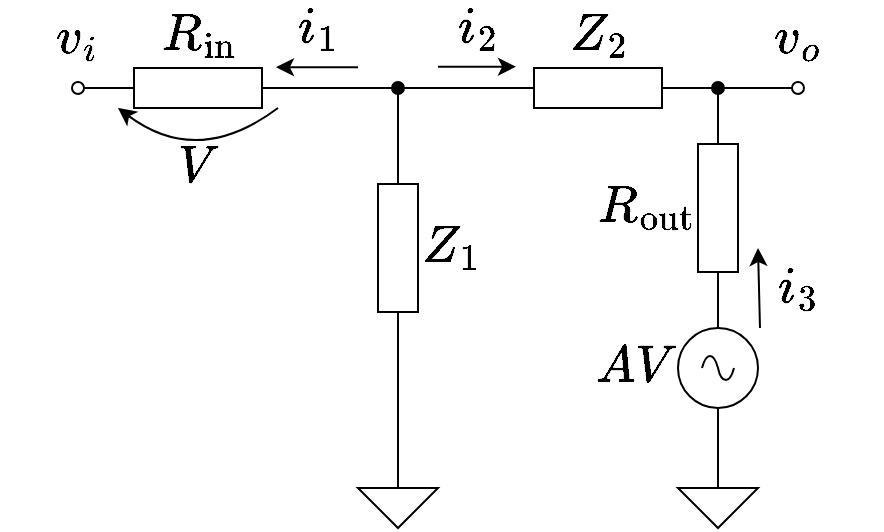 <mxfile>
    <diagram id="uaI4lO-ImyHIBD7eiqlP" name="Page-1">
        <mxGraphModel dx="435" dy="373" grid="1" gridSize="10" guides="1" tooltips="1" connect="1" arrows="1" fold="1" page="1" pageScale="1" pageWidth="850" pageHeight="1100" math="1" shadow="0">
            <root>
                <mxCell id="0"/>
                <mxCell id="1" parent="0"/>
                <mxCell id="2" value="" style="pointerEvents=1;verticalLabelPosition=bottom;shadow=0;dashed=0;align=center;html=1;verticalAlign=top;shape=mxgraph.electrical.signal_sources.signal_ground;" parent="1" vertex="1">
                    <mxGeometry x="180" y="390" width="40" height="30" as="geometry"/>
                </mxCell>
                <mxCell id="11" style="edgeStyle=orthogonalEdgeStyle;html=1;exitX=0;exitY=0.5;exitDx=0;exitDy=0;exitPerimeter=0;fontSize=22;endArrow=oval;endFill=1;" parent="1" source="3" edge="1">
                    <mxGeometry relative="1" as="geometry">
                        <mxPoint x="200" y="200" as="targetPoint"/>
                    </mxGeometry>
                </mxCell>
                <mxCell id="14" style="edgeStyle=orthogonalEdgeStyle;rounded=0;html=1;exitX=1;exitY=0.5;exitDx=0;exitDy=0;exitPerimeter=0;entryX=0.5;entryY=0;entryDx=0;entryDy=0;entryPerimeter=0;fontSize=22;endArrow=none;endFill=0;" parent="1" source="3" target="2" edge="1">
                    <mxGeometry relative="1" as="geometry"/>
                </mxCell>
                <mxCell id="3" value="$$Z_1$$" style="pointerEvents=1;verticalLabelPosition=middle;shadow=0;dashed=0;align=left;html=1;verticalAlign=middle;shape=mxgraph.electrical.resistors.resistor_1;direction=south;fontSize=22;labelPosition=right;" parent="1" vertex="1">
                    <mxGeometry x="190" y="230" width="20" height="100" as="geometry"/>
                </mxCell>
                <mxCell id="13" style="edgeStyle=orthogonalEdgeStyle;rounded=0;html=1;exitX=1;exitY=0.5;exitDx=0;exitDy=0;exitPerimeter=0;entryX=0;entryY=0.5;entryDx=0;entryDy=0;entryPerimeter=0;fontSize=22;endArrow=none;endFill=0;" parent="1" source="4" target="5" edge="1">
                    <mxGeometry relative="1" as="geometry"/>
                </mxCell>
                <mxCell id="16" style="edgeStyle=orthogonalEdgeStyle;rounded=0;html=1;exitX=0;exitY=0.5;exitDx=0;exitDy=0;exitPerimeter=0;fontSize=22;endArrow=oval;endFill=0;" parent="1" source="4" edge="1">
                    <mxGeometry relative="1" as="geometry">
                        <mxPoint x="40" y="200" as="targetPoint"/>
                    </mxGeometry>
                </mxCell>
                <mxCell id="4" value="$$R_\text{in}$$" style="pointerEvents=1;verticalLabelPosition=top;shadow=0;dashed=0;align=center;html=1;verticalAlign=middle;shape=mxgraph.electrical.resistors.resistor_1;fontSize=22;labelPosition=center;spacingTop=0;spacingBottom=13;" parent="1" vertex="1">
                    <mxGeometry x="50" y="190" width="100" height="20" as="geometry"/>
                </mxCell>
                <mxCell id="9" style="edgeStyle=orthogonalEdgeStyle;html=1;exitX=1;exitY=0.5;exitDx=0;exitDy=0;exitPerimeter=0;fontSize=22;endArrow=oval;endFill=0;" parent="1" source="5" edge="1">
                    <mxGeometry relative="1" as="geometry">
                        <mxPoint x="400" y="200" as="targetPoint"/>
                    </mxGeometry>
                </mxCell>
                <mxCell id="5" value="$$Z_2$$" style="pointerEvents=1;verticalLabelPosition=top;shadow=0;dashed=0;align=center;html=1;verticalAlign=middle;shape=mxgraph.electrical.resistors.resistor_1;fontSize=22;labelPosition=center;spacingTop=0;spacingBottom=13;" parent="1" vertex="1">
                    <mxGeometry x="250" y="190" width="100" height="20" as="geometry"/>
                </mxCell>
                <mxCell id="10" style="edgeStyle=orthogonalEdgeStyle;html=1;exitX=0;exitY=0.5;exitDx=0;exitDy=0;exitPerimeter=0;fontSize=22;endArrow=oval;endFill=1;" parent="1" source="6" edge="1">
                    <mxGeometry relative="1" as="geometry">
                        <mxPoint x="360" y="200" as="targetPoint"/>
                    </mxGeometry>
                </mxCell>
                <mxCell id="15" style="edgeStyle=orthogonalEdgeStyle;rounded=0;html=1;exitX=1;exitY=0.5;exitDx=0;exitDy=0;exitPerimeter=0;entryX=0.5;entryY=0;entryDx=0;entryDy=0;entryPerimeter=0;fontSize=22;endArrow=none;endFill=0;" parent="1" source="6" target="7" edge="1">
                    <mxGeometry relative="1" as="geometry"/>
                </mxCell>
                <mxCell id="6" value="$$R_\text{out}$$" style="pointerEvents=1;verticalLabelPosition=middle;shadow=0;dashed=0;align=right;html=1;verticalAlign=middle;shape=mxgraph.electrical.resistors.resistor_1;direction=south;fontSize=22;labelPosition=left;" parent="1" vertex="1">
                    <mxGeometry x="350" y="210" width="20" height="100" as="geometry"/>
                </mxCell>
                <mxCell id="7" value="$$AV$$" style="pointerEvents=1;verticalLabelPosition=middle;shadow=0;dashed=0;align=right;html=1;verticalAlign=middle;shape=mxgraph.electrical.signal_sources.source;aspect=fixed;points=[[0.5,0,0],[1,0.5,0],[0.5,1,0],[0,0.5,0]];elSignalType=ac;fontSize=22;labelPosition=left;" parent="1" vertex="1">
                    <mxGeometry x="340" y="320" width="40" height="40" as="geometry"/>
                </mxCell>
                <mxCell id="17" value="$$i_1$$" style="endArrow=classic;html=1;rounded=0;fontSize=22;labelBackgroundColor=none;labelPosition=center;verticalLabelPosition=bottom;align=center;verticalAlign=middle;" parent="1" edge="1">
                    <mxGeometry x="-0.024" y="-20" width="50" height="50" relative="1" as="geometry">
                        <mxPoint x="180" y="189.58" as="sourcePoint"/>
                        <mxPoint x="139" y="189.58" as="targetPoint"/>
                        <mxPoint as="offset"/>
                    </mxGeometry>
                </mxCell>
                <mxCell id="18" value="$$i_2$$" style="endArrow=classic;html=1;rounded=0;fontSize=22;labelBackgroundColor=none;labelPosition=center;verticalLabelPosition=bottom;align=center;verticalAlign=middle;" parent="1" edge="1">
                    <mxGeometry x="0.026" y="19" width="50" height="50" relative="1" as="geometry">
                        <mxPoint x="220" y="189.33" as="sourcePoint"/>
                        <mxPoint x="259" y="189.33" as="targetPoint"/>
                        <mxPoint as="offset"/>
                    </mxGeometry>
                </mxCell>
                <mxCell id="20" value="$$i_3$$" style="endArrow=classic;html=1;rounded=0;fontSize=22;labelBackgroundColor=none;labelPosition=center;verticalLabelPosition=bottom;align=center;verticalAlign=middle;" parent="1" edge="1">
                    <mxGeometry x="-0.024" y="-19" width="50" height="50" relative="1" as="geometry">
                        <mxPoint x="381" y="320" as="sourcePoint"/>
                        <mxPoint x="380" y="280" as="targetPoint"/>
                        <mxPoint as="offset"/>
                    </mxGeometry>
                </mxCell>
                <mxCell id="21" value="$$V$$" style="endArrow=classic;html=1;fontSize=22;labelBackgroundColor=none;labelPosition=center;verticalLabelPosition=bottom;align=center;verticalAlign=middle;curved=1;" parent="1" edge="1">
                    <mxGeometry width="50" height="50" relative="1" as="geometry">
                        <mxPoint x="140" y="210" as="sourcePoint"/>
                        <mxPoint x="60" y="210" as="targetPoint"/>
                        <mxPoint as="offset"/>
                        <Array as="points">
                            <mxPoint x="100" y="240"/>
                        </Array>
                    </mxGeometry>
                </mxCell>
                <mxCell id="23" style="edgeStyle=orthogonalEdgeStyle;curved=1;html=1;exitX=0.5;exitY=0;exitDx=0;exitDy=0;exitPerimeter=0;entryX=0.5;entryY=1;entryDx=0;entryDy=0;entryPerimeter=0;labelBackgroundColor=none;fontSize=22;endArrow=none;endFill=0;" parent="1" source="22" target="7" edge="1">
                    <mxGeometry relative="1" as="geometry"/>
                </mxCell>
                <mxCell id="22" value="" style="pointerEvents=1;verticalLabelPosition=bottom;shadow=0;dashed=0;align=center;html=1;verticalAlign=top;shape=mxgraph.electrical.signal_sources.signal_ground;fontSize=22;" parent="1" vertex="1">
                    <mxGeometry x="340" y="390" width="40" height="30" as="geometry"/>
                </mxCell>
                <mxCell id="24" value="$$v_i$$" style="text;html=1;strokeColor=none;fillColor=none;align=center;verticalAlign=middle;whiteSpace=wrap;rounded=0;fontSize=22;" parent="1" vertex="1">
                    <mxGeometry x="20" y="160" width="40" height="30" as="geometry"/>
                </mxCell>
                <mxCell id="26" value="$$v_o$$" style="text;html=1;strokeColor=none;fillColor=none;align=center;verticalAlign=middle;whiteSpace=wrap;rounded=0;fontSize=22;" parent="1" vertex="1">
                    <mxGeometry x="380" y="160" width="40" height="30" as="geometry"/>
                </mxCell>
            </root>
        </mxGraphModel>
    </diagram>
</mxfile>